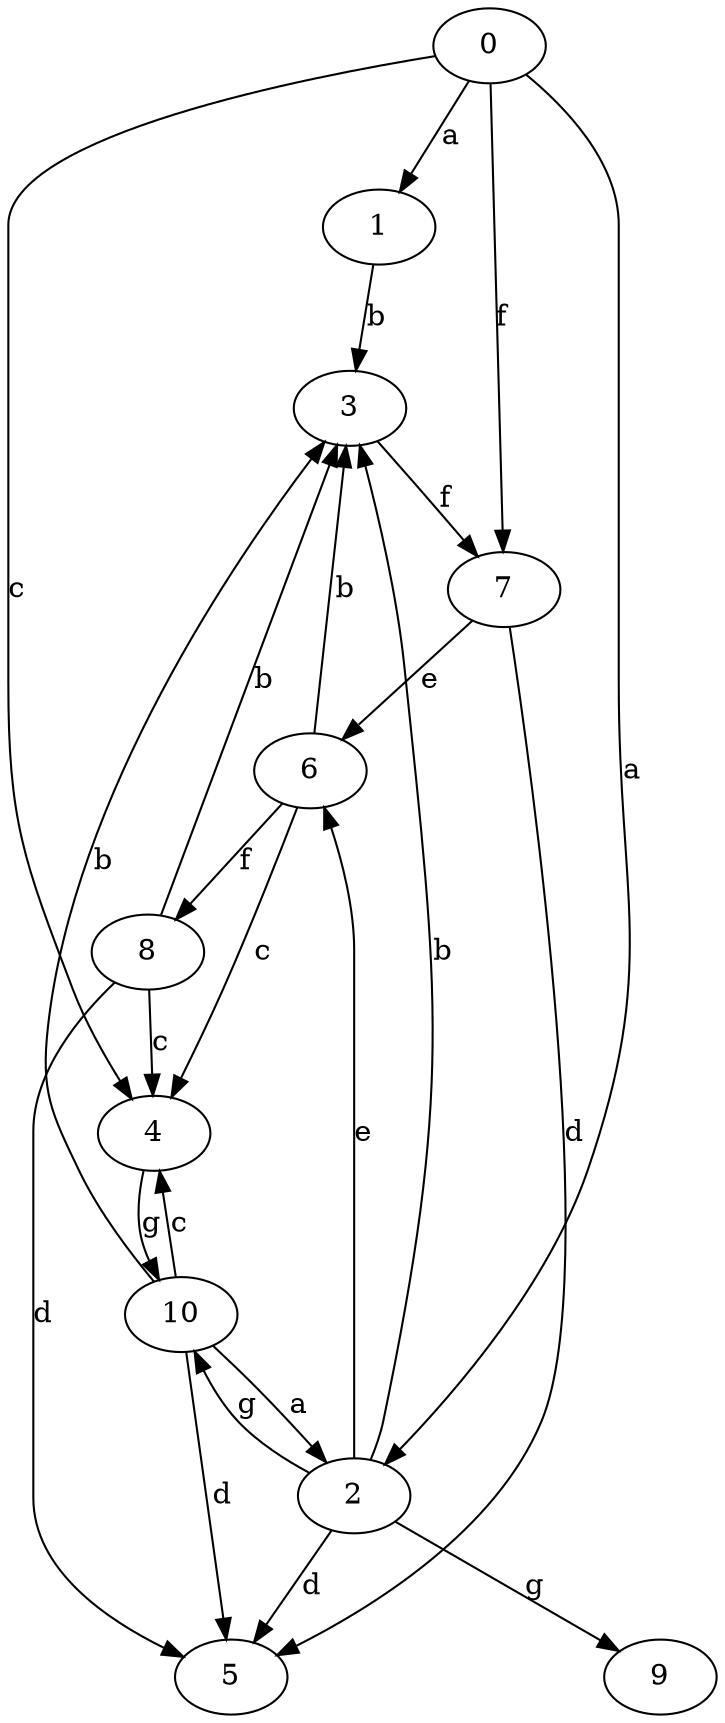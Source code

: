 strict digraph  {
0;
1;
2;
3;
4;
5;
6;
7;
8;
9;
10;
0 -> 1  [label=a];
0 -> 2  [label=a];
0 -> 4  [label=c];
0 -> 7  [label=f];
1 -> 3  [label=b];
2 -> 3  [label=b];
2 -> 5  [label=d];
2 -> 6  [label=e];
2 -> 9  [label=g];
2 -> 10  [label=g];
3 -> 7  [label=f];
4 -> 10  [label=g];
6 -> 3  [label=b];
6 -> 4  [label=c];
6 -> 8  [label=f];
7 -> 5  [label=d];
7 -> 6  [label=e];
8 -> 3  [label=b];
8 -> 4  [label=c];
8 -> 5  [label=d];
10 -> 2  [label=a];
10 -> 3  [label=b];
10 -> 4  [label=c];
10 -> 5  [label=d];
}
